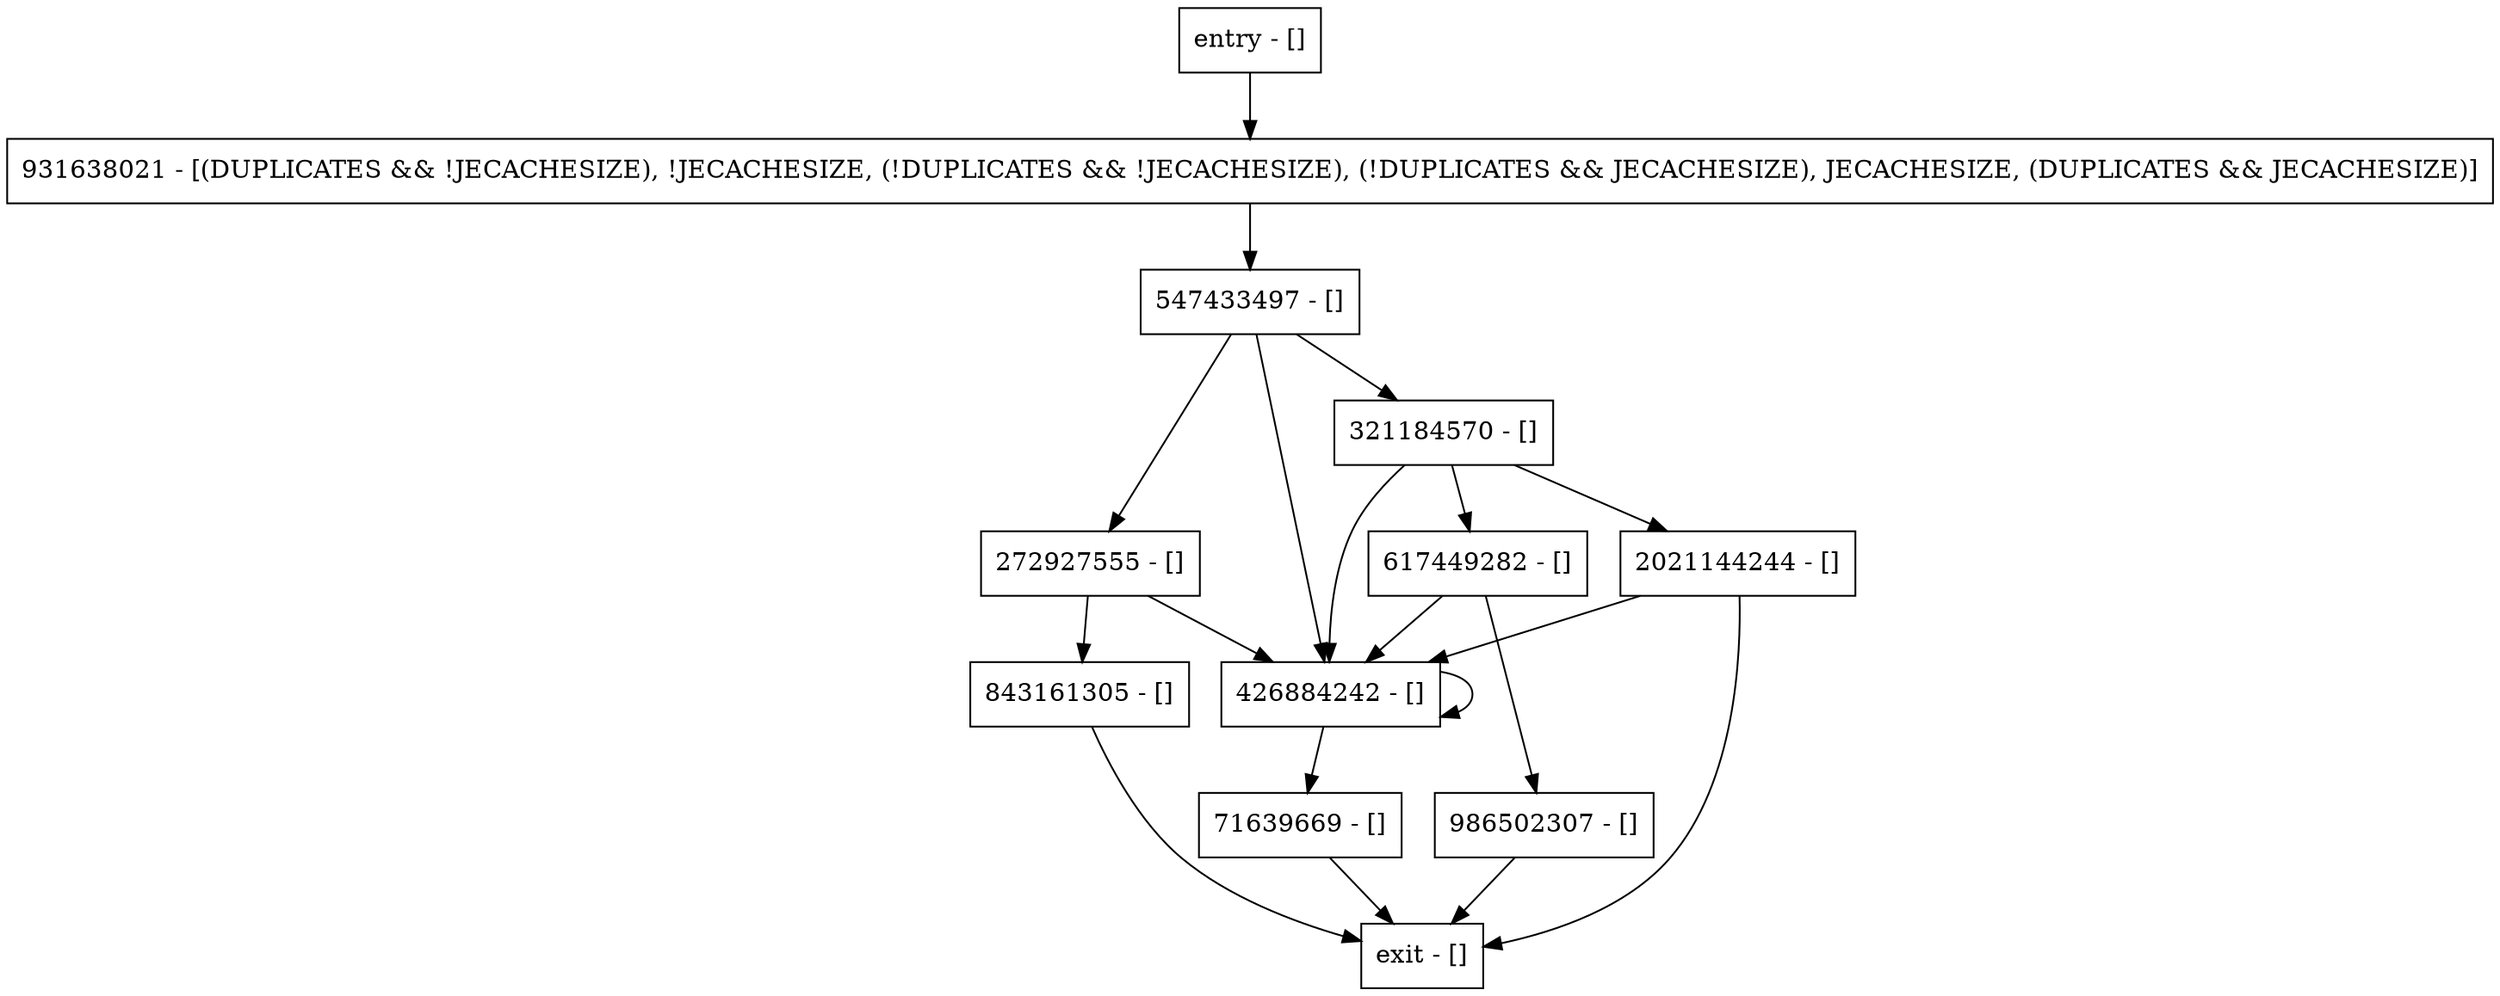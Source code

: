 digraph putInternal {
node [shape=record];
986502307 [label="986502307 - []"];
843161305 [label="843161305 - []"];
321184570 [label="321184570 - []"];
272927555 [label="272927555 - []"];
entry [label="entry - []"];
exit [label="exit - []"];
931638021 [label="931638021 - [(DUPLICATES && !JECACHESIZE), !JECACHESIZE, (!DUPLICATES && !JECACHESIZE), (!DUPLICATES && JECACHESIZE), JECACHESIZE, (DUPLICATES && JECACHESIZE)]"];
2021144244 [label="2021144244 - []"];
71639669 [label="71639669 - []"];
547433497 [label="547433497 - []"];
426884242 [label="426884242 - []"];
617449282 [label="617449282 - []"];
entry;
exit;
986502307 -> exit;
843161305 -> exit;
321184570 -> 2021144244;
321184570 -> 426884242;
321184570 -> 617449282;
272927555 -> 843161305;
272927555 -> 426884242;
entry -> 931638021;
931638021 -> 547433497;
2021144244 -> exit;
2021144244 -> 426884242;
71639669 -> exit;
547433497 -> 272927555;
547433497 -> 321184570;
547433497 -> 426884242;
426884242 -> 71639669;
426884242 -> 426884242;
617449282 -> 986502307;
617449282 -> 426884242;
}
